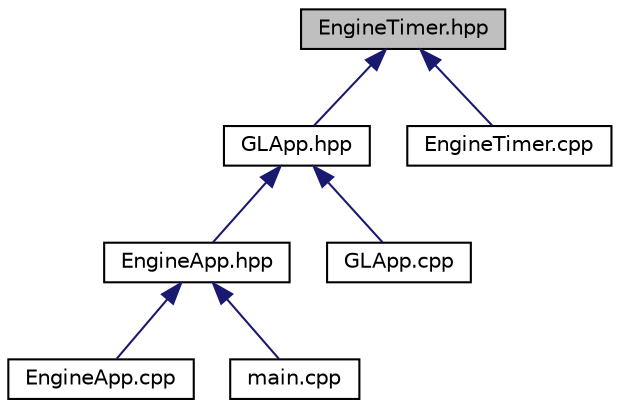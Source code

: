 digraph "EngineTimer.hpp"
{
  edge [fontname="Helvetica",fontsize="10",labelfontname="Helvetica",labelfontsize="10"];
  node [fontname="Helvetica",fontsize="10",shape=record];
  Node1 [label="EngineTimer.hpp",height=0.2,width=0.4,color="black", fillcolor="grey75", style="filled", fontcolor="black"];
  Node1 -> Node2 [dir="back",color="midnightblue",fontsize="10",style="solid",fontname="Helvetica"];
  Node2 [label="GLApp.hpp",height=0.2,width=0.4,color="black", fillcolor="white", style="filled",URL="$_g_l_app_8hpp.html",tooltip="OpenGL Window settings. "];
  Node2 -> Node3 [dir="back",color="midnightblue",fontsize="10",style="solid",fontname="Helvetica"];
  Node3 [label="EngineApp.hpp",height=0.2,width=0.4,color="black", fillcolor="white", style="filled",URL="$_engine_app_8hpp.html",tooltip="Engine class which is main of this program. "];
  Node3 -> Node4 [dir="back",color="midnightblue",fontsize="10",style="solid",fontname="Helvetica"];
  Node4 [label="EngineApp.cpp",height=0.2,width=0.4,color="black", fillcolor="white", style="filled",URL="$_engine_app_8cpp.html"];
  Node3 -> Node5 [dir="back",color="midnightblue",fontsize="10",style="solid",fontname="Helvetica"];
  Node5 [label="main.cpp",height=0.2,width=0.4,color="black", fillcolor="white", style="filled",URL="$main_8cpp.html"];
  Node2 -> Node6 [dir="back",color="midnightblue",fontsize="10",style="solid",fontname="Helvetica"];
  Node6 [label="GLApp.cpp",height=0.2,width=0.4,color="black", fillcolor="white", style="filled",URL="$_g_l_app_8cpp.html"];
  Node1 -> Node7 [dir="back",color="midnightblue",fontsize="10",style="solid",fontname="Helvetica"];
  Node7 [label="EngineTimer.cpp",height=0.2,width=0.4,color="black", fillcolor="white", style="filled",URL="$_engine_timer_8cpp.html"];
}
